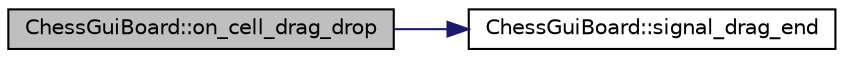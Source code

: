 digraph G
{
  bgcolor="transparent";
  edge [fontname="Helvetica",fontsize="10",labelfontname="Helvetica",labelfontsize="10"];
  node [fontname="Helvetica",fontsize="10",shape=record];
  rankdir=LR;
  Node1 [label="ChessGuiBoard::on_cell_drag_drop",height=0.2,width=0.4,color="black", fillcolor="grey75", style="filled" fontcolor="black"];
  Node1 -> Node2 [color="midnightblue",fontsize="10",style="solid",fontname="Helvetica"];
  Node2 [label="ChessGuiBoard::signal_drag_end",height=0.2,width=0.4,color="black",URL="$d3/da9/classChessGuiBoard.html#ac5a6fbe10580b9162c71741a79d2efe3",tooltip="emited after a drag has been initiated and the button has been released"];
}
